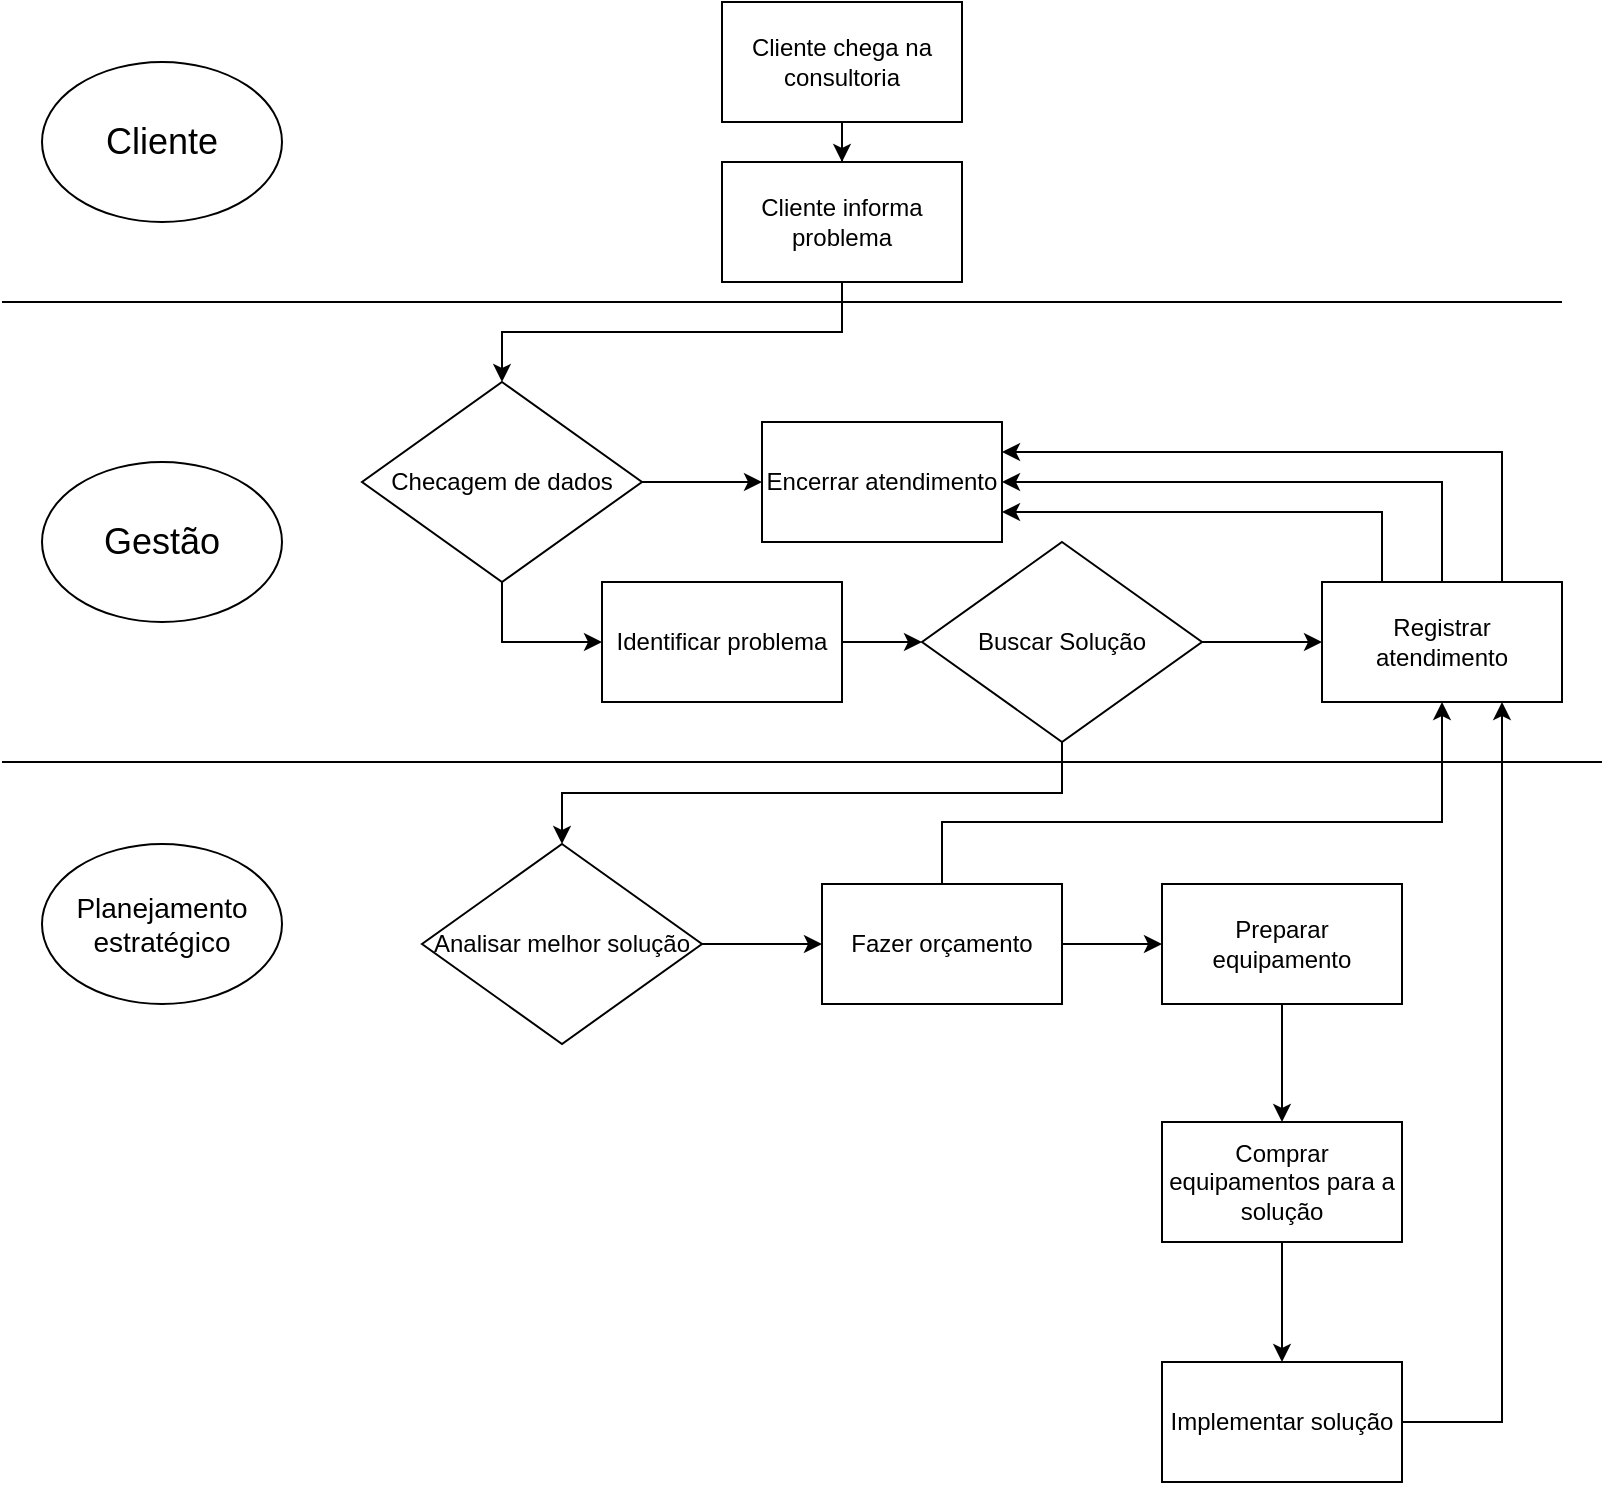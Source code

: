 <mxfile version="26.1.1">
  <diagram name="Página-1" id="AwdVmaXJvkfjlbvvyelJ">
    <mxGraphModel dx="1290" dy="557" grid="1" gridSize="10" guides="1" tooltips="1" connect="1" arrows="1" fold="1" page="1" pageScale="1" pageWidth="827" pageHeight="1169" math="0" shadow="0">
      <root>
        <mxCell id="0" />
        <mxCell id="1" parent="0" />
        <mxCell id="vun-Wb9-s5xzh4HGfUBB-5" value="" style="edgeStyle=orthogonalEdgeStyle;rounded=0;orthogonalLoop=1;jettySize=auto;html=1;" edge="1" parent="1" source="vun-Wb9-s5xzh4HGfUBB-1" target="vun-Wb9-s5xzh4HGfUBB-3">
          <mxGeometry relative="1" as="geometry" />
        </mxCell>
        <mxCell id="vun-Wb9-s5xzh4HGfUBB-1" value="Cliente chega na consultoria" style="rounded=0;whiteSpace=wrap;html=1;" vertex="1" parent="1">
          <mxGeometry x="374" y="170" width="120" height="60" as="geometry" />
        </mxCell>
        <mxCell id="vun-Wb9-s5xzh4HGfUBB-2" value="&lt;font style=&quot;font-size: 18px;&quot;&gt;Cliente&lt;/font&gt;" style="ellipse;whiteSpace=wrap;html=1;" vertex="1" parent="1">
          <mxGeometry x="34" y="200" width="120" height="80" as="geometry" />
        </mxCell>
        <mxCell id="vun-Wb9-s5xzh4HGfUBB-3" value="Cliente informa problema" style="rounded=0;whiteSpace=wrap;html=1;" vertex="1" parent="1">
          <mxGeometry x="374" y="250" width="120" height="60" as="geometry" />
        </mxCell>
        <mxCell id="vun-Wb9-s5xzh4HGfUBB-6" value="" style="endArrow=none;html=1;rounded=0;" edge="1" parent="1">
          <mxGeometry width="50" height="50" relative="1" as="geometry">
            <mxPoint x="14" y="320" as="sourcePoint" />
            <mxPoint x="794" y="320" as="targetPoint" />
          </mxGeometry>
        </mxCell>
        <mxCell id="vun-Wb9-s5xzh4HGfUBB-7" value="&lt;span style=&quot;font-size: 18px;&quot;&gt;Gestão&lt;/span&gt;" style="ellipse;whiteSpace=wrap;html=1;" vertex="1" parent="1">
          <mxGeometry x="34" y="400" width="120" height="80" as="geometry" />
        </mxCell>
        <mxCell id="vun-Wb9-s5xzh4HGfUBB-19" style="edgeStyle=orthogonalEdgeStyle;rounded=0;orthogonalLoop=1;jettySize=auto;html=1;exitX=1;exitY=0.5;exitDx=0;exitDy=0;entryX=0;entryY=0.5;entryDx=0;entryDy=0;" edge="1" parent="1" source="vun-Wb9-s5xzh4HGfUBB-9" target="vun-Wb9-s5xzh4HGfUBB-12">
          <mxGeometry relative="1" as="geometry" />
        </mxCell>
        <mxCell id="vun-Wb9-s5xzh4HGfUBB-9" value="Identificar problema" style="rounded=0;whiteSpace=wrap;html=1;" vertex="1" parent="1">
          <mxGeometry x="314" y="460" width="120" height="60" as="geometry" />
        </mxCell>
        <mxCell id="vun-Wb9-s5xzh4HGfUBB-17" style="edgeStyle=orthogonalEdgeStyle;rounded=0;orthogonalLoop=1;jettySize=auto;html=1;exitX=0.5;exitY=1;exitDx=0;exitDy=0;entryX=0;entryY=0.5;entryDx=0;entryDy=0;" edge="1" parent="1" source="vun-Wb9-s5xzh4HGfUBB-11" target="vun-Wb9-s5xzh4HGfUBB-9">
          <mxGeometry relative="1" as="geometry" />
        </mxCell>
        <mxCell id="vun-Wb9-s5xzh4HGfUBB-18" style="edgeStyle=orthogonalEdgeStyle;rounded=0;orthogonalLoop=1;jettySize=auto;html=1;exitX=1;exitY=0.5;exitDx=0;exitDy=0;entryX=0;entryY=0.5;entryDx=0;entryDy=0;" edge="1" parent="1" source="vun-Wb9-s5xzh4HGfUBB-11" target="vun-Wb9-s5xzh4HGfUBB-14">
          <mxGeometry relative="1" as="geometry" />
        </mxCell>
        <mxCell id="vun-Wb9-s5xzh4HGfUBB-11" value="Checagem de dados" style="rhombus;whiteSpace=wrap;html=1;" vertex="1" parent="1">
          <mxGeometry x="194" y="360" width="140" height="100" as="geometry" />
        </mxCell>
        <mxCell id="vun-Wb9-s5xzh4HGfUBB-20" style="edgeStyle=orthogonalEdgeStyle;rounded=0;orthogonalLoop=1;jettySize=auto;html=1;exitX=1;exitY=0.5;exitDx=0;exitDy=0;entryX=0;entryY=0.5;entryDx=0;entryDy=0;" edge="1" parent="1" source="vun-Wb9-s5xzh4HGfUBB-12" target="vun-Wb9-s5xzh4HGfUBB-13">
          <mxGeometry relative="1" as="geometry" />
        </mxCell>
        <mxCell id="vun-Wb9-s5xzh4HGfUBB-24" style="edgeStyle=orthogonalEdgeStyle;rounded=0;orthogonalLoop=1;jettySize=auto;html=1;exitX=0.5;exitY=1;exitDx=0;exitDy=0;" edge="1" parent="1" source="vun-Wb9-s5xzh4HGfUBB-12" target="vun-Wb9-s5xzh4HGfUBB-22">
          <mxGeometry relative="1" as="geometry" />
        </mxCell>
        <mxCell id="vun-Wb9-s5xzh4HGfUBB-12" value="Buscar Solução" style="rhombus;whiteSpace=wrap;html=1;" vertex="1" parent="1">
          <mxGeometry x="474" y="440" width="140" height="100" as="geometry" />
        </mxCell>
        <mxCell id="vun-Wb9-s5xzh4HGfUBB-21" style="edgeStyle=orthogonalEdgeStyle;rounded=0;orthogonalLoop=1;jettySize=auto;html=1;exitX=0.25;exitY=0;exitDx=0;exitDy=0;entryX=1;entryY=0.75;entryDx=0;entryDy=0;" edge="1" parent="1" source="vun-Wb9-s5xzh4HGfUBB-13" target="vun-Wb9-s5xzh4HGfUBB-14">
          <mxGeometry relative="1" as="geometry" />
        </mxCell>
        <mxCell id="vun-Wb9-s5xzh4HGfUBB-33" style="edgeStyle=orthogonalEdgeStyle;rounded=0;orthogonalLoop=1;jettySize=auto;html=1;exitX=0.75;exitY=0;exitDx=0;exitDy=0;entryX=1;entryY=0.25;entryDx=0;entryDy=0;" edge="1" parent="1" source="vun-Wb9-s5xzh4HGfUBB-13" target="vun-Wb9-s5xzh4HGfUBB-14">
          <mxGeometry relative="1" as="geometry" />
        </mxCell>
        <mxCell id="vun-Wb9-s5xzh4HGfUBB-38" style="edgeStyle=orthogonalEdgeStyle;rounded=0;orthogonalLoop=1;jettySize=auto;html=1;exitX=0.5;exitY=0;exitDx=0;exitDy=0;entryX=1;entryY=0.5;entryDx=0;entryDy=0;" edge="1" parent="1" source="vun-Wb9-s5xzh4HGfUBB-13" target="vun-Wb9-s5xzh4HGfUBB-14">
          <mxGeometry relative="1" as="geometry" />
        </mxCell>
        <mxCell id="vun-Wb9-s5xzh4HGfUBB-13" value="Registrar atendimento" style="rounded=0;whiteSpace=wrap;html=1;" vertex="1" parent="1">
          <mxGeometry x="674" y="460" width="120" height="60" as="geometry" />
        </mxCell>
        <mxCell id="vun-Wb9-s5xzh4HGfUBB-14" value="Encerrar atendimento" style="rounded=0;whiteSpace=wrap;html=1;" vertex="1" parent="1">
          <mxGeometry x="394" y="380" width="120" height="60" as="geometry" />
        </mxCell>
        <mxCell id="vun-Wb9-s5xzh4HGfUBB-15" style="edgeStyle=orthogonalEdgeStyle;rounded=0;orthogonalLoop=1;jettySize=auto;html=1;exitX=0.5;exitY=1;exitDx=0;exitDy=0;entryX=0.5;entryY=0;entryDx=0;entryDy=0;" edge="1" parent="1" source="vun-Wb9-s5xzh4HGfUBB-3" target="vun-Wb9-s5xzh4HGfUBB-11">
          <mxGeometry relative="1" as="geometry" />
        </mxCell>
        <mxCell id="vun-Wb9-s5xzh4HGfUBB-28" style="edgeStyle=orthogonalEdgeStyle;rounded=0;orthogonalLoop=1;jettySize=auto;html=1;exitX=1;exitY=0.5;exitDx=0;exitDy=0;entryX=0;entryY=0.5;entryDx=0;entryDy=0;" edge="1" parent="1" source="vun-Wb9-s5xzh4HGfUBB-22" target="vun-Wb9-s5xzh4HGfUBB-27">
          <mxGeometry relative="1" as="geometry" />
        </mxCell>
        <mxCell id="vun-Wb9-s5xzh4HGfUBB-22" value="Analisar melhor solução" style="rhombus;whiteSpace=wrap;html=1;" vertex="1" parent="1">
          <mxGeometry x="224" y="591" width="140" height="100" as="geometry" />
        </mxCell>
        <mxCell id="vun-Wb9-s5xzh4HGfUBB-23" value="" style="endArrow=none;html=1;rounded=0;" edge="1" parent="1">
          <mxGeometry width="50" height="50" relative="1" as="geometry">
            <mxPoint x="14" y="550" as="sourcePoint" />
            <mxPoint x="814" y="550" as="targetPoint" />
          </mxGeometry>
        </mxCell>
        <mxCell id="vun-Wb9-s5xzh4HGfUBB-25" value="&lt;font style=&quot;font-size: 14px;&quot;&gt;Planejamento estratégico&lt;/font&gt;" style="ellipse;whiteSpace=wrap;html=1;" vertex="1" parent="1">
          <mxGeometry x="34" y="591" width="120" height="80" as="geometry" />
        </mxCell>
        <mxCell id="vun-Wb9-s5xzh4HGfUBB-35" style="edgeStyle=orthogonalEdgeStyle;rounded=0;orthogonalLoop=1;jettySize=auto;html=1;exitX=0.5;exitY=1;exitDx=0;exitDy=0;" edge="1" parent="1" source="vun-Wb9-s5xzh4HGfUBB-26" target="vun-Wb9-s5xzh4HGfUBB-34">
          <mxGeometry relative="1" as="geometry" />
        </mxCell>
        <mxCell id="vun-Wb9-s5xzh4HGfUBB-26" value="Preparar equipamento" style="rounded=0;whiteSpace=wrap;html=1;" vertex="1" parent="1">
          <mxGeometry x="594" y="611" width="120" height="60" as="geometry" />
        </mxCell>
        <mxCell id="vun-Wb9-s5xzh4HGfUBB-29" style="edgeStyle=orthogonalEdgeStyle;rounded=0;orthogonalLoop=1;jettySize=auto;html=1;exitX=1;exitY=0.5;exitDx=0;exitDy=0;entryX=0;entryY=0.5;entryDx=0;entryDy=0;" edge="1" parent="1" source="vun-Wb9-s5xzh4HGfUBB-27" target="vun-Wb9-s5xzh4HGfUBB-26">
          <mxGeometry relative="1" as="geometry" />
        </mxCell>
        <mxCell id="vun-Wb9-s5xzh4HGfUBB-37" style="edgeStyle=orthogonalEdgeStyle;rounded=0;orthogonalLoop=1;jettySize=auto;html=1;exitX=0.5;exitY=0;exitDx=0;exitDy=0;entryX=0.5;entryY=1;entryDx=0;entryDy=0;" edge="1" parent="1" source="vun-Wb9-s5xzh4HGfUBB-27" target="vun-Wb9-s5xzh4HGfUBB-13">
          <mxGeometry relative="1" as="geometry">
            <Array as="points">
              <mxPoint x="484" y="580" />
              <mxPoint x="734" y="580" />
            </Array>
          </mxGeometry>
        </mxCell>
        <mxCell id="vun-Wb9-s5xzh4HGfUBB-27" value="Fazer orçamento" style="rounded=0;whiteSpace=wrap;html=1;" vertex="1" parent="1">
          <mxGeometry x="424" y="611" width="120" height="60" as="geometry" />
        </mxCell>
        <mxCell id="vun-Wb9-s5xzh4HGfUBB-32" style="edgeStyle=orthogonalEdgeStyle;rounded=0;orthogonalLoop=1;jettySize=auto;html=1;exitX=1;exitY=0.5;exitDx=0;exitDy=0;entryX=0.75;entryY=1;entryDx=0;entryDy=0;" edge="1" parent="1" source="vun-Wb9-s5xzh4HGfUBB-30" target="vun-Wb9-s5xzh4HGfUBB-13">
          <mxGeometry relative="1" as="geometry" />
        </mxCell>
        <mxCell id="vun-Wb9-s5xzh4HGfUBB-30" value="Implementar solução" style="rounded=0;whiteSpace=wrap;html=1;" vertex="1" parent="1">
          <mxGeometry x="594" y="850" width="120" height="60" as="geometry" />
        </mxCell>
        <mxCell id="vun-Wb9-s5xzh4HGfUBB-36" style="edgeStyle=orthogonalEdgeStyle;rounded=0;orthogonalLoop=1;jettySize=auto;html=1;exitX=0.5;exitY=1;exitDx=0;exitDy=0;entryX=0.5;entryY=0;entryDx=0;entryDy=0;" edge="1" parent="1" source="vun-Wb9-s5xzh4HGfUBB-34" target="vun-Wb9-s5xzh4HGfUBB-30">
          <mxGeometry relative="1" as="geometry" />
        </mxCell>
        <mxCell id="vun-Wb9-s5xzh4HGfUBB-34" value="Comprar equipamentos para a solução" style="rounded=0;whiteSpace=wrap;html=1;" vertex="1" parent="1">
          <mxGeometry x="594" y="730" width="120" height="60" as="geometry" />
        </mxCell>
      </root>
    </mxGraphModel>
  </diagram>
</mxfile>
